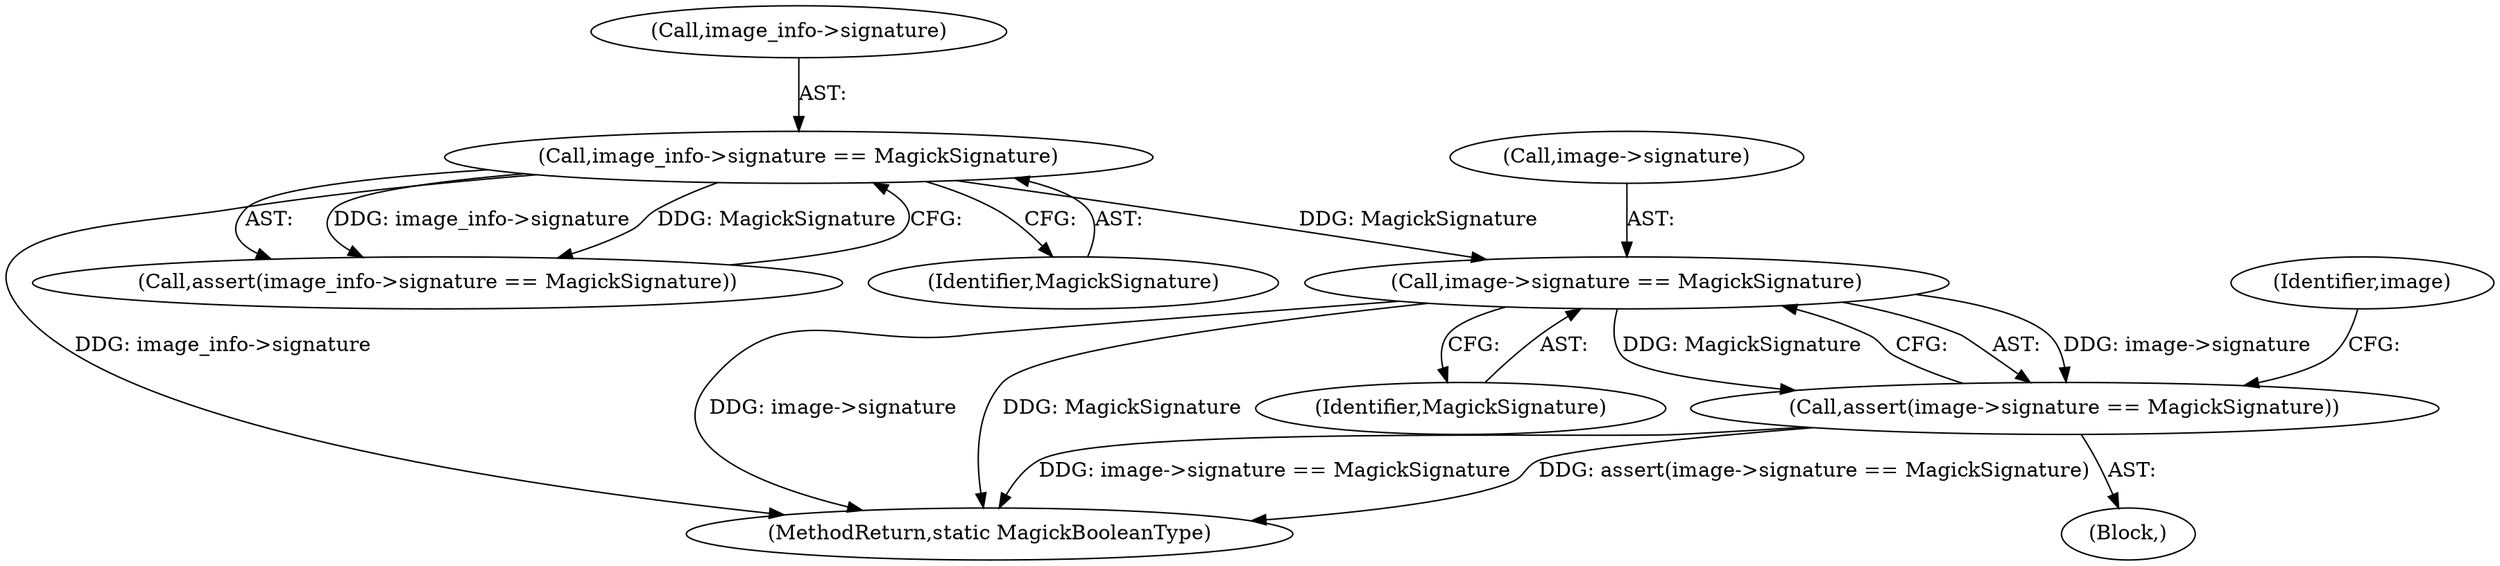 digraph "0_ImageMagick_f983dcdf9c178e0cbc49608a78713c5669aa1bb5@pointer" {
"1000159" [label="(Call,image->signature == MagickSignature)"];
"1000147" [label="(Call,image_info->signature == MagickSignature)"];
"1000158" [label="(Call,assert(image->signature == MagickSignature))"];
"1002792" [label="(MethodReturn,static MagickBooleanType)"];
"1000148" [label="(Call,image_info->signature)"];
"1000146" [label="(Call,assert(image_info->signature == MagickSignature))"];
"1000151" [label="(Identifier,MagickSignature)"];
"1000159" [label="(Call,image->signature == MagickSignature)"];
"1000147" [label="(Call,image_info->signature == MagickSignature)"];
"1000160" [label="(Call,image->signature)"];
"1000158" [label="(Call,assert(image->signature == MagickSignature))"];
"1000163" [label="(Identifier,MagickSignature)"];
"1000120" [label="(Block,)"];
"1000167" [label="(Identifier,image)"];
"1000159" -> "1000158"  [label="AST: "];
"1000159" -> "1000163"  [label="CFG: "];
"1000160" -> "1000159"  [label="AST: "];
"1000163" -> "1000159"  [label="AST: "];
"1000158" -> "1000159"  [label="CFG: "];
"1000159" -> "1002792"  [label="DDG: image->signature"];
"1000159" -> "1002792"  [label="DDG: MagickSignature"];
"1000159" -> "1000158"  [label="DDG: image->signature"];
"1000159" -> "1000158"  [label="DDG: MagickSignature"];
"1000147" -> "1000159"  [label="DDG: MagickSignature"];
"1000147" -> "1000146"  [label="AST: "];
"1000147" -> "1000151"  [label="CFG: "];
"1000148" -> "1000147"  [label="AST: "];
"1000151" -> "1000147"  [label="AST: "];
"1000146" -> "1000147"  [label="CFG: "];
"1000147" -> "1002792"  [label="DDG: image_info->signature"];
"1000147" -> "1000146"  [label="DDG: image_info->signature"];
"1000147" -> "1000146"  [label="DDG: MagickSignature"];
"1000158" -> "1000120"  [label="AST: "];
"1000167" -> "1000158"  [label="CFG: "];
"1000158" -> "1002792"  [label="DDG: image->signature == MagickSignature"];
"1000158" -> "1002792"  [label="DDG: assert(image->signature == MagickSignature)"];
}
